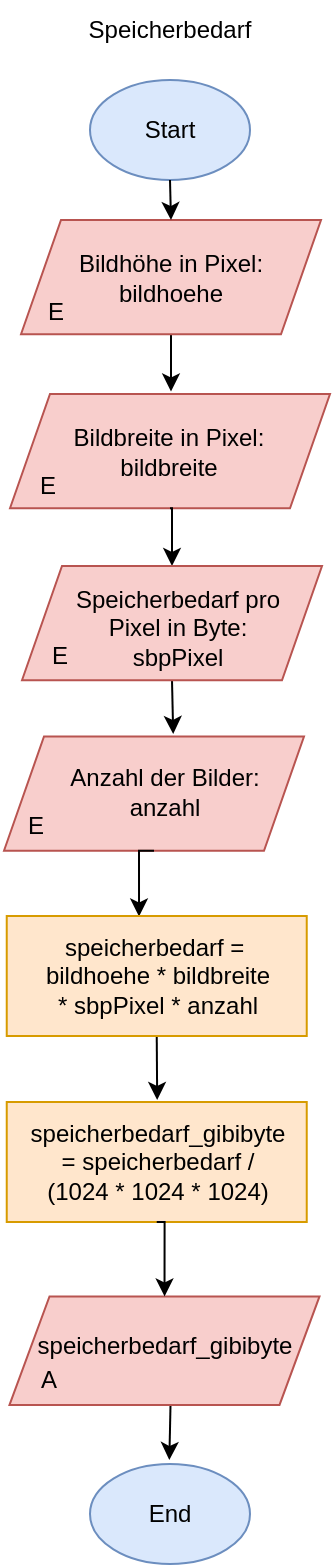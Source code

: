 <mxfile version="22.0.4" type="device">
  <diagram name="Seite-1" id="xSLjEyk9m7KqJjUqA7gs">
    <mxGraphModel dx="1710" dy="1145" grid="1" gridSize="10" guides="1" tooltips="1" connect="1" arrows="1" fold="1" page="1" pageScale="1" pageWidth="827" pageHeight="1169" math="0" shadow="0">
      <root>
        <mxCell id="0" />
        <mxCell id="1" parent="0" />
        <mxCell id="nXG4St79nDgEuaj95k1F-1" value="Speicherbedarf" style="text;html=1;strokeColor=none;fillColor=none;align=center;verticalAlign=middle;whiteSpace=wrap;rounded=0;" vertex="1" parent="1">
          <mxGeometry x="340" y="40" width="100" height="30" as="geometry" />
        </mxCell>
        <mxCell id="nXG4St79nDgEuaj95k1F-4" value="" style="group" vertex="1" connectable="0" parent="1">
          <mxGeometry x="350" y="80" width="80" height="50" as="geometry" />
        </mxCell>
        <mxCell id="nXG4St79nDgEuaj95k1F-2" value="" style="ellipse;whiteSpace=wrap;html=1;fillColor=#dae8fc;strokeColor=#6c8ebf;" vertex="1" parent="nXG4St79nDgEuaj95k1F-4">
          <mxGeometry width="80" height="50" as="geometry" />
        </mxCell>
        <mxCell id="nXG4St79nDgEuaj95k1F-3" value="Start" style="text;html=1;strokeColor=none;fillColor=none;align=center;verticalAlign=middle;whiteSpace=wrap;rounded=0;" vertex="1" parent="nXG4St79nDgEuaj95k1F-4">
          <mxGeometry x="10" y="10" width="60" height="30" as="geometry" />
        </mxCell>
        <mxCell id="nXG4St79nDgEuaj95k1F-5" value="" style="group" vertex="1" connectable="0" parent="1">
          <mxGeometry x="350" y="772" width="80" height="50" as="geometry" />
        </mxCell>
        <mxCell id="nXG4St79nDgEuaj95k1F-6" value="" style="ellipse;whiteSpace=wrap;html=1;fillColor=#dae8fc;strokeColor=#6c8ebf;" vertex="1" parent="nXG4St79nDgEuaj95k1F-5">
          <mxGeometry width="80" height="50" as="geometry" />
        </mxCell>
        <mxCell id="nXG4St79nDgEuaj95k1F-7" value="End" style="text;html=1;strokeColor=none;fillColor=none;align=center;verticalAlign=middle;whiteSpace=wrap;rounded=0;" vertex="1" parent="nXG4St79nDgEuaj95k1F-5">
          <mxGeometry x="10" y="10" width="60" height="30" as="geometry" />
        </mxCell>
        <mxCell id="nXG4St79nDgEuaj95k1F-12" value="" style="group" vertex="1" connectable="0" parent="1">
          <mxGeometry x="315.5" y="150" width="150" height="60" as="geometry" />
        </mxCell>
        <mxCell id="nXG4St79nDgEuaj95k1F-22" style="edgeStyle=orthogonalEdgeStyle;rounded=0;orthogonalLoop=1;jettySize=auto;html=1;exitX=0.5;exitY=1;exitDx=0;exitDy=0;" edge="1" parent="nXG4St79nDgEuaj95k1F-12" source="nXG4St79nDgEuaj95k1F-8">
          <mxGeometry relative="1" as="geometry">
            <mxPoint x="75" y="85.714" as="targetPoint" />
          </mxGeometry>
        </mxCell>
        <mxCell id="nXG4St79nDgEuaj95k1F-8" value="" style="shape=parallelogram;perimeter=parallelogramPerimeter;whiteSpace=wrap;html=1;fixedSize=1;fillColor=#f8cecc;strokeColor=#b85450;" vertex="1" parent="nXG4St79nDgEuaj95k1F-12">
          <mxGeometry width="150" height="57.143" as="geometry" />
        </mxCell>
        <mxCell id="nXG4St79nDgEuaj95k1F-9" value="E" style="text;html=1;strokeColor=none;fillColor=none;align=center;verticalAlign=middle;whiteSpace=wrap;rounded=0;" vertex="1" parent="nXG4St79nDgEuaj95k1F-12">
          <mxGeometry x="1.579" y="31.429" width="31.579" height="28.571" as="geometry" />
        </mxCell>
        <mxCell id="nXG4St79nDgEuaj95k1F-11" value="Bildhöhe in Pixel: bildhoehe" style="text;html=1;strokeColor=none;fillColor=none;align=center;verticalAlign=middle;whiteSpace=wrap;rounded=0;" vertex="1" parent="nXG4St79nDgEuaj95k1F-12">
          <mxGeometry x="27.632" y="7.143" width="94.737" height="42.857" as="geometry" />
        </mxCell>
        <mxCell id="nXG4St79nDgEuaj95k1F-13" value="" style="group" vertex="1" connectable="0" parent="1">
          <mxGeometry x="310" y="237" width="160" height="60" as="geometry" />
        </mxCell>
        <mxCell id="nXG4St79nDgEuaj95k1F-14" value="" style="shape=parallelogram;perimeter=parallelogramPerimeter;whiteSpace=wrap;html=1;fixedSize=1;fillColor=#f8cecc;strokeColor=#b85450;" vertex="1" parent="nXG4St79nDgEuaj95k1F-13">
          <mxGeometry width="160" height="57.143" as="geometry" />
        </mxCell>
        <mxCell id="nXG4St79nDgEuaj95k1F-15" value="E" style="text;html=1;strokeColor=none;fillColor=none;align=center;verticalAlign=middle;whiteSpace=wrap;rounded=0;" vertex="1" parent="nXG4St79nDgEuaj95k1F-13">
          <mxGeometry x="1.684" y="31.429" width="33.684" height="28.571" as="geometry" />
        </mxCell>
        <mxCell id="nXG4St79nDgEuaj95k1F-16" value="Bildbreite in Pixel: bildbreite" style="text;html=1;strokeColor=none;fillColor=none;align=center;verticalAlign=middle;whiteSpace=wrap;rounded=0;" vertex="1" parent="nXG4St79nDgEuaj95k1F-13">
          <mxGeometry x="29.474" y="7.143" width="101.053" height="42.857" as="geometry" />
        </mxCell>
        <mxCell id="nXG4St79nDgEuaj95k1F-21" style="edgeStyle=orthogonalEdgeStyle;rounded=0;orthogonalLoop=1;jettySize=auto;html=1;exitX=0.5;exitY=1;exitDx=0;exitDy=0;entryX=0.5;entryY=0;entryDx=0;entryDy=0;" edge="1" parent="1" source="nXG4St79nDgEuaj95k1F-2" target="nXG4St79nDgEuaj95k1F-8">
          <mxGeometry relative="1" as="geometry" />
        </mxCell>
        <mxCell id="nXG4St79nDgEuaj95k1F-23" style="edgeStyle=orthogonalEdgeStyle;rounded=0;orthogonalLoop=1;jettySize=auto;html=1;exitX=0.5;exitY=1;exitDx=0;exitDy=0;entryX=0.5;entryY=0;entryDx=0;entryDy=0;" edge="1" parent="1" source="nXG4St79nDgEuaj95k1F-14" target="nXG4St79nDgEuaj95k1F-18">
          <mxGeometry relative="1" as="geometry" />
        </mxCell>
        <mxCell id="nXG4St79nDgEuaj95k1F-25" value="" style="group" vertex="1" connectable="0" parent="1">
          <mxGeometry x="305" y="407" width="150" height="60" as="geometry" />
        </mxCell>
        <mxCell id="nXG4St79nDgEuaj95k1F-26" value="" style="shape=parallelogram;perimeter=parallelogramPerimeter;whiteSpace=wrap;html=1;fixedSize=1;fillColor=#f8cecc;strokeColor=#b85450;" vertex="1" parent="nXG4St79nDgEuaj95k1F-25">
          <mxGeometry x="2" y="1.25" width="150" height="57.143" as="geometry" />
        </mxCell>
        <mxCell id="nXG4St79nDgEuaj95k1F-27" value="E" style="text;html=1;strokeColor=none;fillColor=none;align=center;verticalAlign=middle;whiteSpace=wrap;rounded=0;" vertex="1" parent="nXG4St79nDgEuaj95k1F-25">
          <mxGeometry x="1.579" y="31.429" width="31.579" height="28.571" as="geometry" />
        </mxCell>
        <mxCell id="nXG4St79nDgEuaj95k1F-28" value="Anzahl der Bilder: anzahl" style="text;html=1;strokeColor=none;fillColor=none;align=center;verticalAlign=middle;whiteSpace=wrap;rounded=0;" vertex="1" parent="nXG4St79nDgEuaj95k1F-25">
          <mxGeometry x="27.627" y="7.138" width="108.736" height="42.862" as="geometry" />
        </mxCell>
        <mxCell id="nXG4St79nDgEuaj95k1F-30" style="edgeStyle=orthogonalEdgeStyle;rounded=0;orthogonalLoop=1;jettySize=auto;html=1;exitX=0.5;exitY=1;exitDx=0;exitDy=0;entryX=0.564;entryY=-0.022;entryDx=0;entryDy=0;entryPerimeter=0;" edge="1" parent="1" source="nXG4St79nDgEuaj95k1F-18" target="nXG4St79nDgEuaj95k1F-26">
          <mxGeometry relative="1" as="geometry" />
        </mxCell>
        <mxCell id="nXG4St79nDgEuaj95k1F-18" value="" style="shape=parallelogram;perimeter=parallelogramPerimeter;whiteSpace=wrap;html=1;fixedSize=1;fillColor=#f8cecc;strokeColor=#b85450;" vertex="1" parent="1">
          <mxGeometry x="316" y="323" width="150.0" height="57.143" as="geometry" />
        </mxCell>
        <mxCell id="nXG4St79nDgEuaj95k1F-19" value="E" style="text;html=1;strokeColor=none;fillColor=none;align=center;verticalAlign=middle;whiteSpace=wrap;rounded=0;" vertex="1" parent="1">
          <mxGeometry x="318.579" y="353.429" width="31.579" height="28.571" as="geometry" />
        </mxCell>
        <mxCell id="nXG4St79nDgEuaj95k1F-20" value="Speicherbedarf pro Pixel in Byte: sbpPixel" style="text;html=1;strokeColor=none;fillColor=none;align=center;verticalAlign=middle;whiteSpace=wrap;rounded=0;" vertex="1" parent="1">
          <mxGeometry x="340" y="332.14" width="108.37" height="42.86" as="geometry" />
        </mxCell>
        <mxCell id="nXG4St79nDgEuaj95k1F-36" style="edgeStyle=orthogonalEdgeStyle;rounded=0;orthogonalLoop=1;jettySize=auto;html=1;exitX=0.5;exitY=1;exitDx=0;exitDy=0;entryX=0.441;entryY=0.004;entryDx=0;entryDy=0;entryPerimeter=0;" edge="1" parent="1" source="nXG4St79nDgEuaj95k1F-26" target="nXG4St79nDgEuaj95k1F-32">
          <mxGeometry relative="1" as="geometry" />
        </mxCell>
        <mxCell id="nXG4St79nDgEuaj95k1F-37" value="" style="group" vertex="1" connectable="0" parent="1">
          <mxGeometry x="308.37" y="498" width="150" height="60" as="geometry" />
        </mxCell>
        <mxCell id="nXG4St79nDgEuaj95k1F-41" style="edgeStyle=orthogonalEdgeStyle;rounded=0;orthogonalLoop=1;jettySize=auto;html=1;exitX=0.5;exitY=1;exitDx=0;exitDy=0;" edge="1" parent="nXG4St79nDgEuaj95k1F-37" source="nXG4St79nDgEuaj95k1F-32">
          <mxGeometry relative="1" as="geometry">
            <mxPoint x="75.218" y="92" as="targetPoint" />
          </mxGeometry>
        </mxCell>
        <mxCell id="nXG4St79nDgEuaj95k1F-32" value="" style="rounded=0;whiteSpace=wrap;html=1;fillColor=#ffe6cc;strokeColor=#d79b00;" vertex="1" parent="nXG4St79nDgEuaj95k1F-37">
          <mxGeometry width="150" height="60" as="geometry" />
        </mxCell>
        <mxCell id="nXG4St79nDgEuaj95k1F-35" value="speicherbedarf =&amp;nbsp;&lt;br&gt;bildhoehe * bildbreite * sbpPixel * anzahl" style="text;html=1;strokeColor=none;fillColor=none;align=center;verticalAlign=middle;whiteSpace=wrap;rounded=0;" vertex="1" parent="nXG4St79nDgEuaj95k1F-37">
          <mxGeometry x="16.63" y="15" width="118" height="30" as="geometry" />
        </mxCell>
        <mxCell id="nXG4St79nDgEuaj95k1F-38" value="" style="group" vertex="1" connectable="0" parent="1">
          <mxGeometry x="308.37" y="591" width="150" height="60" as="geometry" />
        </mxCell>
        <mxCell id="nXG4St79nDgEuaj95k1F-39" value="" style="rounded=0;whiteSpace=wrap;html=1;fillColor=#ffe6cc;strokeColor=#d79b00;" vertex="1" parent="nXG4St79nDgEuaj95k1F-38">
          <mxGeometry width="150" height="60" as="geometry" />
        </mxCell>
        <mxCell id="nXG4St79nDgEuaj95k1F-40" value="speicherbedarf_gibibyte = speicherbedarf /&lt;br&gt;(1024 * 1024 * 1024)" style="text;html=1;strokeColor=none;fillColor=none;align=center;verticalAlign=middle;whiteSpace=wrap;rounded=0;" vertex="1" parent="nXG4St79nDgEuaj95k1F-38">
          <mxGeometry x="16.63" y="15" width="118" height="30" as="geometry" />
        </mxCell>
        <mxCell id="nXG4St79nDgEuaj95k1F-47" style="edgeStyle=orthogonalEdgeStyle;rounded=0;orthogonalLoop=1;jettySize=auto;html=1;exitX=0.5;exitY=1;exitDx=0;exitDy=0;" edge="1" parent="1">
          <mxGeometry relative="1" as="geometry">
            <mxPoint x="389.667" y="770" as="targetPoint" />
            <mxPoint x="390.257" y="742.473" as="sourcePoint" />
          </mxGeometry>
        </mxCell>
        <mxCell id="nXG4St79nDgEuaj95k1F-43" value="" style="shape=parallelogram;perimeter=parallelogramPerimeter;whiteSpace=wrap;html=1;fixedSize=1;fillColor=#f8cecc;strokeColor=#b85450;" vertex="1" parent="1">
          <mxGeometry x="309.757" y="688.188" width="155.0" height="54.286" as="geometry" />
        </mxCell>
        <mxCell id="nXG4St79nDgEuaj95k1F-44" value="A" style="text;html=1;strokeColor=none;fillColor=none;align=center;verticalAlign=middle;whiteSpace=wrap;rounded=0;" vertex="1" parent="1">
          <mxGeometry x="313.322" y="716.857" width="32.632" height="27.143" as="geometry" />
        </mxCell>
        <mxCell id="nXG4St79nDgEuaj95k1F-45" value="speicherbedarf_gibibyte" style="text;html=1;strokeColor=none;fillColor=none;align=center;verticalAlign=middle;whiteSpace=wrap;rounded=0;" vertex="1" parent="1">
          <mxGeometry x="335.24" y="696.14" width="104.76" height="33.86" as="geometry" />
        </mxCell>
        <mxCell id="nXG4St79nDgEuaj95k1F-46" style="edgeStyle=orthogonalEdgeStyle;rounded=0;orthogonalLoop=1;jettySize=auto;html=1;exitX=0.5;exitY=1;exitDx=0;exitDy=0;entryX=0.5;entryY=0;entryDx=0;entryDy=0;" edge="1" parent="1" source="nXG4St79nDgEuaj95k1F-39" target="nXG4St79nDgEuaj95k1F-43">
          <mxGeometry relative="1" as="geometry" />
        </mxCell>
      </root>
    </mxGraphModel>
  </diagram>
</mxfile>
